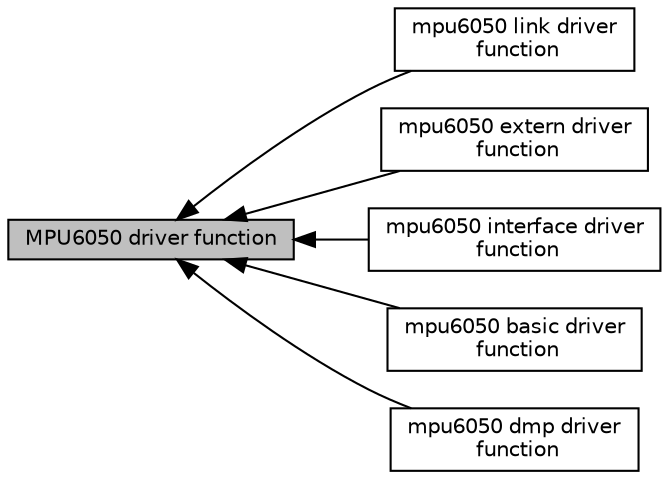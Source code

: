 digraph "MPU6050 driver function"
{
  edge [fontname="Helvetica",fontsize="10",labelfontname="Helvetica",labelfontsize="10"];
  node [fontname="Helvetica",fontsize="10",shape=box];
  rankdir=LR;
  Node2 [label="mpu6050 link driver\l function",height=0.2,width=0.4,color="black", fillcolor="white", style="filled",URL="$group__mpu6050__link__driver.html",tooltip="mpu6050 link driver modules"];
  Node5 [label="mpu6050 extern driver\l function",height=0.2,width=0.4,color="black", fillcolor="white", style="filled",URL="$group__mpu6050__extern__driver.html",tooltip="mpu6050 extern driver modules"];
  Node6 [label="mpu6050 interface driver\l function",height=0.2,width=0.4,color="black", fillcolor="white", style="filled",URL="$group__mpu6050__interface__driver.html",tooltip="mpu6050 interface driver modules"];
  Node3 [label="mpu6050 basic driver\l function",height=0.2,width=0.4,color="black", fillcolor="white", style="filled",URL="$group__mpu6050__basic__driver.html",tooltip="mpu6050 basic driver modules"];
  Node4 [label="mpu6050 dmp driver\l function",height=0.2,width=0.4,color="black", fillcolor="white", style="filled",URL="$group__mpu6050__dmp__driver.html",tooltip="mpu6050 dmp driver modules"];
  Node1 [label="MPU6050 driver function",height=0.2,width=0.4,color="black", fillcolor="grey75", style="filled", fontcolor="black",tooltip="mpu6050 driver modules"];
  Node1->Node2 [shape=plaintext, dir="back", style="solid"];
  Node1->Node3 [shape=plaintext, dir="back", style="solid"];
  Node1->Node4 [shape=plaintext, dir="back", style="solid"];
  Node1->Node5 [shape=plaintext, dir="back", style="solid"];
  Node1->Node6 [shape=plaintext, dir="back", style="solid"];
}
